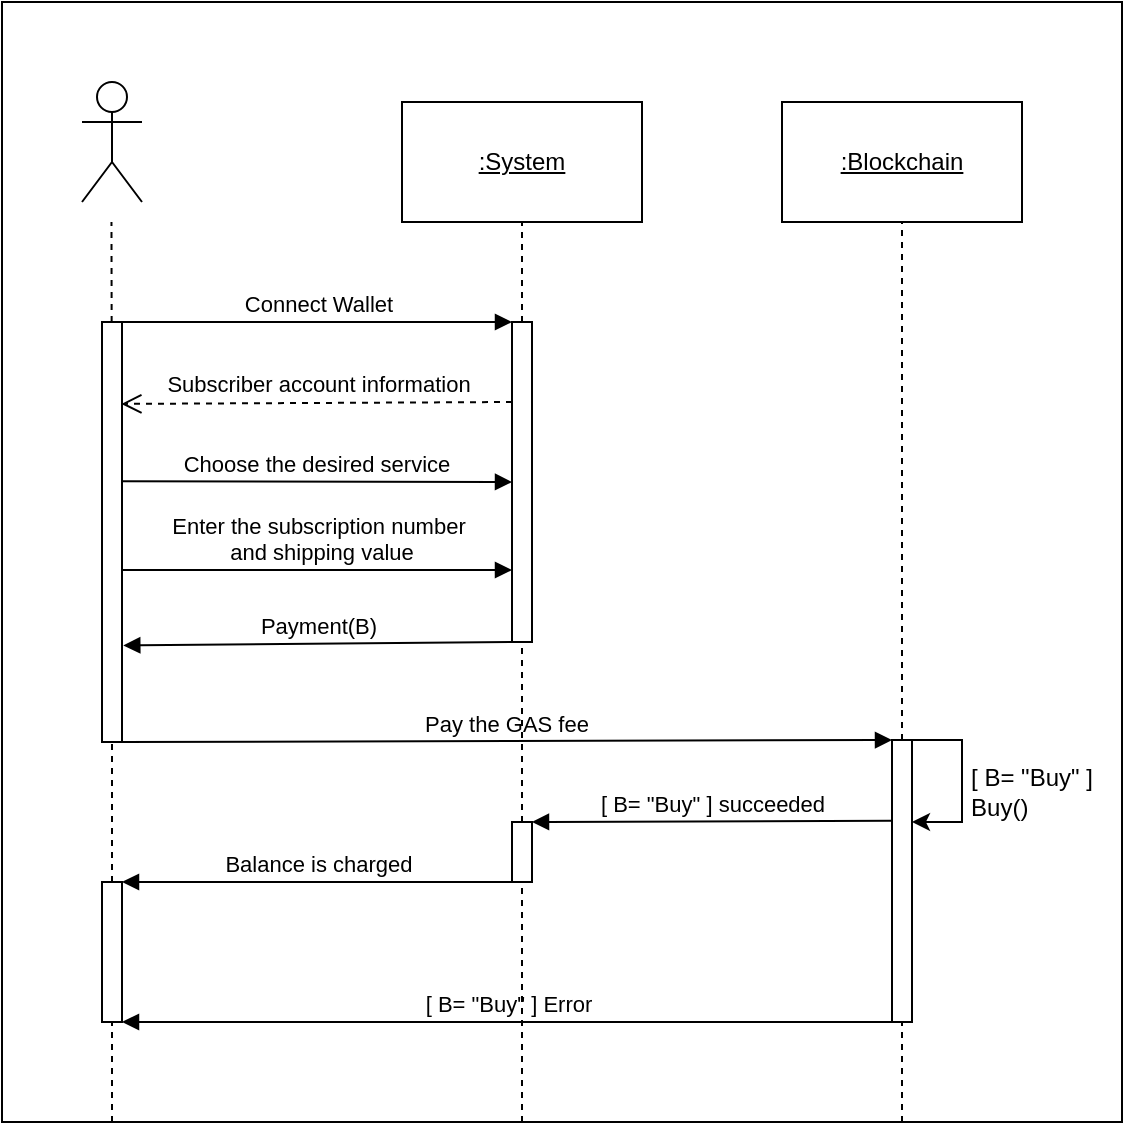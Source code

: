 <mxfile version="16.2.7" type="github">
  <diagram id="AR_MfOo3Hp1RGb-NP4cN" name="Page-1">
    <mxGraphModel dx="946" dy="589" grid="1" gridSize="10" guides="1" tooltips="1" connect="1" arrows="1" fold="1" page="1" pageScale="1" pageWidth="850" pageHeight="1100" math="0" shadow="0">
      <root>
        <mxCell id="0" />
        <mxCell id="1" parent="0" />
        <mxCell id="UZTgPrUg466q5XbxoCcg-52" value="" style="rounded=0;whiteSpace=wrap;html=1;" vertex="1" parent="1">
          <mxGeometry width="560" height="560" as="geometry" />
        </mxCell>
        <mxCell id="UZTgPrUg466q5XbxoCcg-53" value="" style="shape=umlActor;verticalLabelPosition=bottom;verticalAlign=top;html=1;outlineConnect=0;" vertex="1" parent="1">
          <mxGeometry x="40" y="40" width="30" height="60" as="geometry" />
        </mxCell>
        <mxCell id="UZTgPrUg466q5XbxoCcg-54" value="&lt;u&gt;:System&lt;/u&gt;" style="rounded=0;whiteSpace=wrap;html=1;" vertex="1" parent="1">
          <mxGeometry x="200" y="50" width="120" height="60" as="geometry" />
        </mxCell>
        <mxCell id="UZTgPrUg466q5XbxoCcg-55" value="&lt;u&gt;:Blockchain&lt;/u&gt;" style="rounded=0;whiteSpace=wrap;html=1;" vertex="1" parent="1">
          <mxGeometry x="390" y="50" width="120" height="60" as="geometry" />
        </mxCell>
        <mxCell id="UZTgPrUg466q5XbxoCcg-56" value="" style="endArrow=none;dashed=1;html=1;rounded=0;entryX=0.5;entryY=1;entryDx=0;entryDy=0;startArrow=none;" edge="1" parent="1" target="UZTgPrUg466q5XbxoCcg-54">
          <mxGeometry width="50" height="50" relative="1" as="geometry">
            <mxPoint x="260" y="160" as="sourcePoint" />
            <mxPoint x="500" y="200" as="targetPoint" />
          </mxGeometry>
        </mxCell>
        <mxCell id="UZTgPrUg466q5XbxoCcg-57" value="" style="endArrow=none;dashed=1;html=1;rounded=0;entryX=0.5;entryY=1;entryDx=0;entryDy=0;startArrow=none;" edge="1" parent="1" source="UZTgPrUg466q5XbxoCcg-75" target="UZTgPrUg466q5XbxoCcg-55">
          <mxGeometry width="50" height="50" relative="1" as="geometry">
            <mxPoint x="450" y="560" as="sourcePoint" />
            <mxPoint x="449.58" y="140" as="targetPoint" />
          </mxGeometry>
        </mxCell>
        <mxCell id="UZTgPrUg466q5XbxoCcg-58" value="" style="endArrow=none;dashed=1;html=1;rounded=0;entryX=0.5;entryY=1;entryDx=0;entryDy=0;startArrow=none;" edge="1" parent="1" source="UZTgPrUg466q5XbxoCcg-65">
          <mxGeometry width="50" height="50" relative="1" as="geometry">
            <mxPoint x="54.74" y="440" as="sourcePoint" />
            <mxPoint x="54.74" y="110" as="targetPoint" />
          </mxGeometry>
        </mxCell>
        <mxCell id="UZTgPrUg466q5XbxoCcg-59" value="Choose the desired service" style="html=1;verticalAlign=bottom;endArrow=block;rounded=0;exitX=0.957;exitY=0.379;exitDx=0;exitDy=0;exitPerimeter=0;entryX=0;entryY=0.5;entryDx=0;entryDy=0;" edge="1" parent="1" source="UZTgPrUg466q5XbxoCcg-65" target="UZTgPrUg466q5XbxoCcg-73">
          <mxGeometry width="80" relative="1" as="geometry">
            <mxPoint x="80" y="250" as="sourcePoint" />
            <mxPoint x="250" y="240" as="targetPoint" />
          </mxGeometry>
        </mxCell>
        <mxCell id="UZTgPrUg466q5XbxoCcg-61" value="Enter the subscription number&lt;br&gt;&amp;nbsp;and shipping value" style="html=1;verticalAlign=bottom;endArrow=block;rounded=0;entryX=0;entryY=0.775;entryDx=0;entryDy=0;entryPerimeter=0;" edge="1" parent="1" target="UZTgPrUg466q5XbxoCcg-73">
          <mxGeometry width="80" relative="1" as="geometry">
            <mxPoint x="60" y="284" as="sourcePoint" />
            <mxPoint x="250.08" y="283.96" as="targetPoint" />
          </mxGeometry>
        </mxCell>
        <mxCell id="UZTgPrUg466q5XbxoCcg-62" value="Payment(B)" style="html=1;verticalAlign=bottom;endArrow=block;rounded=0;exitX=0;exitY=1;exitDx=0;exitDy=0;entryX=1.064;entryY=0.77;entryDx=0;entryDy=0;entryPerimeter=0;" edge="1" parent="1" source="UZTgPrUg466q5XbxoCcg-73" target="UZTgPrUg466q5XbxoCcg-65">
          <mxGeometry width="80" relative="1" as="geometry">
            <mxPoint x="250.0" y="320.0" as="sourcePoint" />
            <mxPoint x="80" y="320" as="targetPoint" />
          </mxGeometry>
        </mxCell>
        <mxCell id="UZTgPrUg466q5XbxoCcg-63" value="Pay the GAS fee" style="html=1;verticalAlign=bottom;endArrow=block;rounded=0;exitX=1;exitY=1;exitDx=0;exitDy=0;entryX=0;entryY=0;entryDx=0;entryDy=0;" edge="1" parent="1" source="UZTgPrUg466q5XbxoCcg-65" target="UZTgPrUg466q5XbxoCcg-75">
          <mxGeometry width="80" relative="1" as="geometry">
            <mxPoint x="60.0" y="360.5" as="sourcePoint" />
            <mxPoint x="420" y="360" as="targetPoint" />
          </mxGeometry>
        </mxCell>
        <mxCell id="UZTgPrUg466q5XbxoCcg-64" value="Connect Wallet" style="html=1;verticalAlign=bottom;endArrow=block;rounded=0;entryX=0;entryY=0;entryDx=0;entryDy=0;" edge="1" parent="1">
          <mxGeometry width="80" relative="1" as="geometry">
            <mxPoint x="60" y="160" as="sourcePoint" />
            <mxPoint x="255" y="160" as="targetPoint" />
          </mxGeometry>
        </mxCell>
        <mxCell id="UZTgPrUg466q5XbxoCcg-65" value="" style="rounded=0;whiteSpace=wrap;html=1;" vertex="1" parent="1">
          <mxGeometry x="50" y="160" width="10" height="210" as="geometry" />
        </mxCell>
        <mxCell id="UZTgPrUg466q5XbxoCcg-66" value="" style="endArrow=none;dashed=1;html=1;rounded=0;entryX=0.5;entryY=1;entryDx=0;entryDy=0;startArrow=none;" edge="1" parent="1" source="UZTgPrUg466q5XbxoCcg-78" target="UZTgPrUg466q5XbxoCcg-65">
          <mxGeometry width="50" height="50" relative="1" as="geometry">
            <mxPoint x="55" y="560" as="sourcePoint" />
            <mxPoint x="54.74" y="110" as="targetPoint" />
          </mxGeometry>
        </mxCell>
        <mxCell id="UZTgPrUg466q5XbxoCcg-67" value="" style="endArrow=classic;html=1;rounded=0;exitX=1;exitY=0;exitDx=0;exitDy=0;" edge="1" parent="1" source="UZTgPrUg466q5XbxoCcg-75">
          <mxGeometry width="50" height="50" relative="1" as="geometry">
            <mxPoint x="455.73" y="378.6" as="sourcePoint" />
            <mxPoint x="455.0" y="410" as="targetPoint" />
            <Array as="points">
              <mxPoint x="480" y="369" />
              <mxPoint x="480" y="410" />
            </Array>
          </mxGeometry>
        </mxCell>
        <mxCell id="UZTgPrUg466q5XbxoCcg-68" value="[ B= &quot;Buy&quot; ]&lt;br&gt;&lt;div style=&quot;text-align: left&quot;&gt;&lt;span&gt;Buy()&lt;/span&gt;&lt;/div&gt;" style="text;html=1;strokeColor=none;fillColor=none;align=center;verticalAlign=middle;whiteSpace=wrap;rounded=0;" vertex="1" parent="1">
          <mxGeometry x="480" y="380" width="70" height="30" as="geometry" />
        </mxCell>
        <mxCell id="UZTgPrUg466q5XbxoCcg-69" value="[ B= &quot;Buy&quot; ]&amp;nbsp;succeeded" style="html=1;verticalAlign=bottom;endArrow=block;rounded=0;exitX=-0.004;exitY=0.286;exitDx=0;exitDy=0;entryX=1;entryY=0;entryDx=0;entryDy=0;exitPerimeter=0;" edge="1" parent="1" source="UZTgPrUg466q5XbxoCcg-75" target="UZTgPrUg466q5XbxoCcg-77">
          <mxGeometry width="80" relative="1" as="geometry">
            <mxPoint x="420" y="420" as="sourcePoint" />
            <mxPoint x="270" y="409" as="targetPoint" />
          </mxGeometry>
        </mxCell>
        <mxCell id="UZTgPrUg466q5XbxoCcg-70" value="Balance is charged" style="html=1;verticalAlign=bottom;endArrow=block;rounded=0;entryX=1;entryY=0;entryDx=0;entryDy=0;exitX=0;exitY=1;exitDx=0;exitDy=0;" edge="1" parent="1" source="UZTgPrUg466q5XbxoCcg-77" target="UZTgPrUg466q5XbxoCcg-78">
          <mxGeometry width="80" relative="1" as="geometry">
            <mxPoint x="250" y="440" as="sourcePoint" />
            <mxPoint x="80" y="444" as="targetPoint" />
          </mxGeometry>
        </mxCell>
        <mxCell id="UZTgPrUg466q5XbxoCcg-71" value="[ B= &quot;Buy&quot; ]&amp;nbsp;Error" style="html=1;verticalAlign=bottom;endArrow=block;rounded=0;exitX=0;exitY=1;exitDx=0;exitDy=0;entryX=1;entryY=1;entryDx=0;entryDy=0;" edge="1" parent="1" source="UZTgPrUg466q5XbxoCcg-75" target="UZTgPrUg466q5XbxoCcg-78">
          <mxGeometry width="80" relative="1" as="geometry">
            <mxPoint x="420" y="510" as="sourcePoint" />
            <mxPoint x="80" y="510" as="targetPoint" />
          </mxGeometry>
        </mxCell>
        <mxCell id="UZTgPrUg466q5XbxoCcg-72" value="" style="endArrow=none;dashed=1;html=1;rounded=0;entryX=0.5;entryY=1;entryDx=0;entryDy=0;startArrow=none;" edge="1" parent="1" source="UZTgPrUg466q5XbxoCcg-73">
          <mxGeometry width="50" height="50" relative="1" as="geometry">
            <mxPoint x="260" y="420" as="sourcePoint" />
            <mxPoint x="260" y="200" as="targetPoint" />
          </mxGeometry>
        </mxCell>
        <mxCell id="UZTgPrUg466q5XbxoCcg-73" value="" style="rounded=0;whiteSpace=wrap;html=1;" vertex="1" parent="1">
          <mxGeometry x="255" y="160" width="10" height="160" as="geometry" />
        </mxCell>
        <mxCell id="UZTgPrUg466q5XbxoCcg-74" value="" style="endArrow=none;dashed=1;html=1;rounded=0;entryX=0.5;entryY=1;entryDx=0;entryDy=0;startArrow=none;" edge="1" parent="1" target="UZTgPrUg466q5XbxoCcg-73">
          <mxGeometry width="50" height="50" relative="1" as="geometry">
            <mxPoint x="260" y="560" as="sourcePoint" />
            <mxPoint x="260" y="220" as="targetPoint" />
          </mxGeometry>
        </mxCell>
        <mxCell id="UZTgPrUg466q5XbxoCcg-75" value="" style="rounded=0;whiteSpace=wrap;html=1;" vertex="1" parent="1">
          <mxGeometry x="445" y="369" width="10" height="141" as="geometry" />
        </mxCell>
        <mxCell id="UZTgPrUg466q5XbxoCcg-76" value="" style="endArrow=none;dashed=1;html=1;rounded=0;entryX=0.5;entryY=1;entryDx=0;entryDy=0;startArrow=none;" edge="1" parent="1" target="UZTgPrUg466q5XbxoCcg-75">
          <mxGeometry width="50" height="50" relative="1" as="geometry">
            <mxPoint x="450.0" y="560" as="sourcePoint" />
            <mxPoint x="450" y="110" as="targetPoint" />
          </mxGeometry>
        </mxCell>
        <mxCell id="UZTgPrUg466q5XbxoCcg-77" value="" style="rounded=0;whiteSpace=wrap;html=1;" vertex="1" parent="1">
          <mxGeometry x="255" y="410" width="10" height="30" as="geometry" />
        </mxCell>
        <mxCell id="UZTgPrUg466q5XbxoCcg-78" value="" style="rounded=0;whiteSpace=wrap;html=1;" vertex="1" parent="1">
          <mxGeometry x="50" y="440" width="10" height="70" as="geometry" />
        </mxCell>
        <mxCell id="UZTgPrUg466q5XbxoCcg-79" value="" style="endArrow=none;dashed=1;html=1;rounded=0;entryX=0.5;entryY=1;entryDx=0;entryDy=0;" edge="1" parent="1" target="UZTgPrUg466q5XbxoCcg-78">
          <mxGeometry width="50" height="50" relative="1" as="geometry">
            <mxPoint x="55" y="560" as="sourcePoint" />
            <mxPoint x="55" y="370.0" as="targetPoint" />
          </mxGeometry>
        </mxCell>
        <mxCell id="UZTgPrUg466q5XbxoCcg-80" value="Subscriber account information" style="html=1;verticalAlign=bottom;endArrow=open;dashed=1;endSize=8;rounded=0;exitX=0;exitY=0.25;exitDx=0;exitDy=0;entryX=0.967;entryY=0.195;entryDx=0;entryDy=0;entryPerimeter=0;" edge="1" parent="1" source="UZTgPrUg466q5XbxoCcg-73" target="UZTgPrUg466q5XbxoCcg-65">
          <mxGeometry relative="1" as="geometry">
            <mxPoint x="330" y="330" as="sourcePoint" />
            <mxPoint x="250" y="330" as="targetPoint" />
          </mxGeometry>
        </mxCell>
      </root>
    </mxGraphModel>
  </diagram>
</mxfile>
